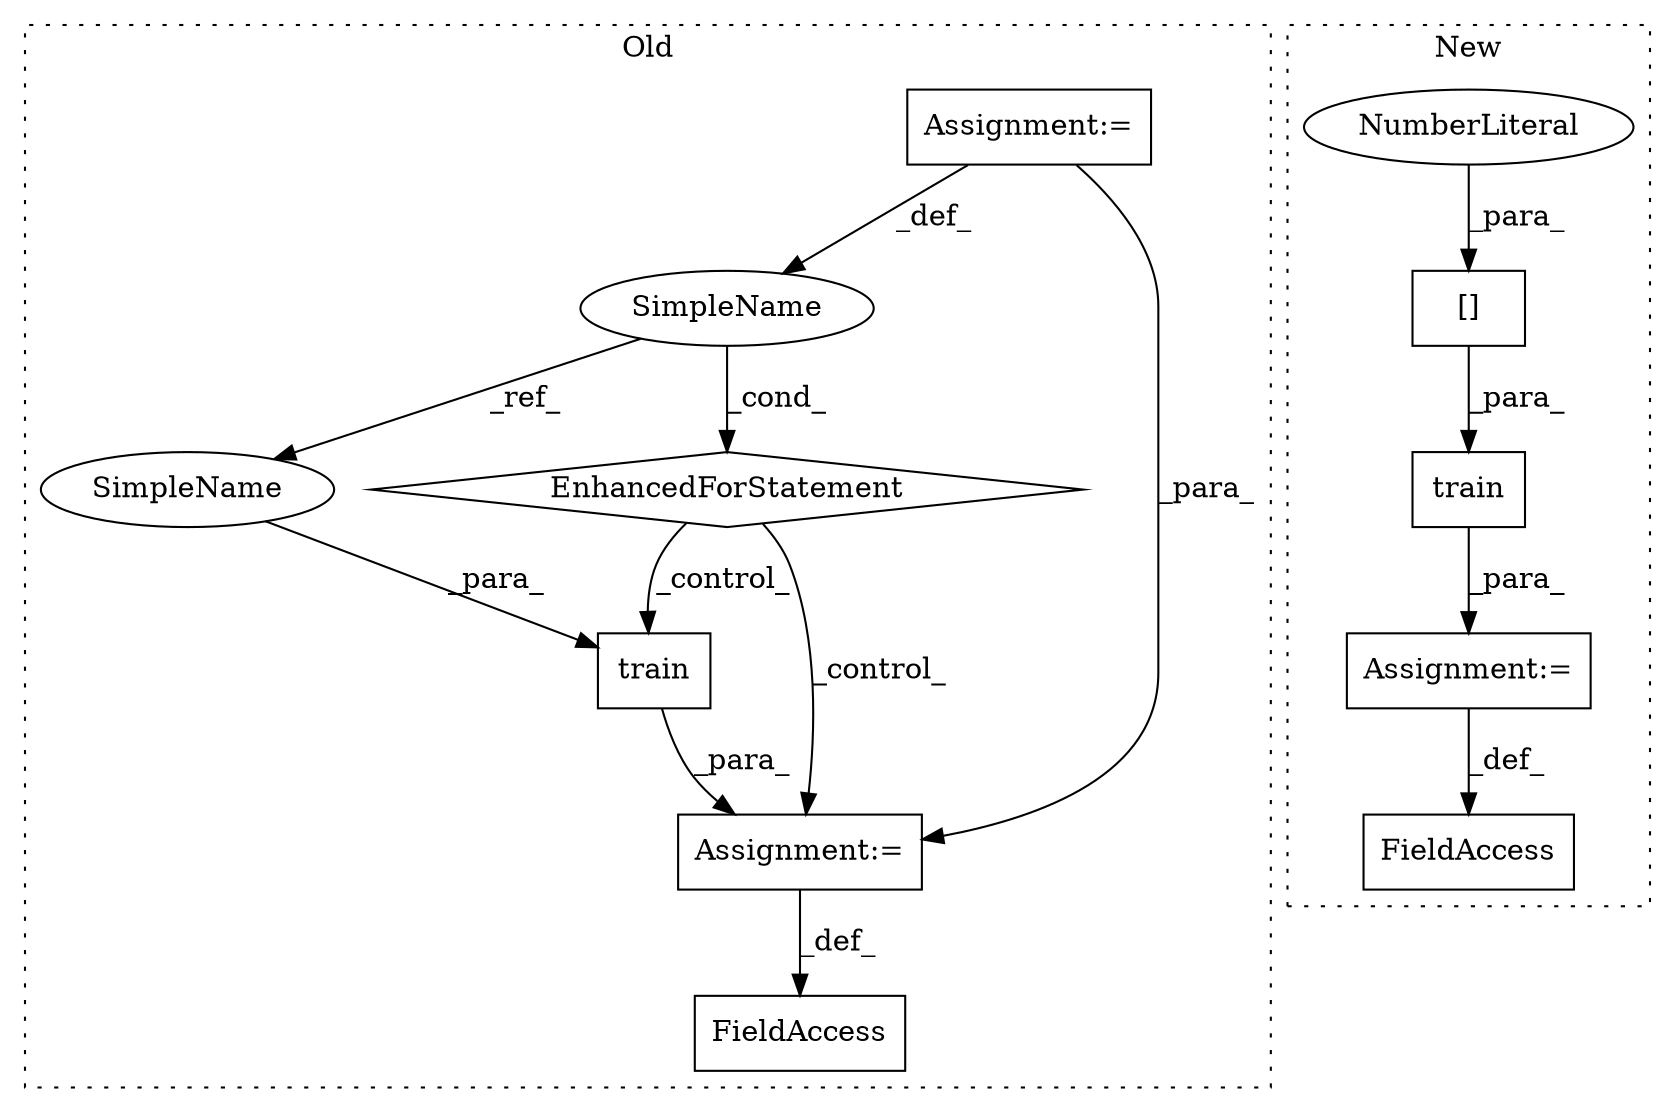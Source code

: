 digraph G {
subgraph cluster0 {
1 [label="train" a="32" s="4028,4044" l="6,1" shape="box"];
4 [label="EnhancedForStatement" a="70" s="3896,4003" l="77,2" shape="diamond"];
5 [label="FieldAccess" a="22" s="4017" l="10" shape="box"];
6 [label="SimpleName" a="42" s="3977" l="6" shape="ellipse"];
7 [label="Assignment:=" a="7" s="3896,4003" l="77,2" shape="box"];
8 [label="Assignment:=" a="7" s="4027" l="1" shape="box"];
12 [label="SimpleName" a="42" s="4038" l="6" shape="ellipse"];
label = "Old";
style="dotted";
}
subgraph cluster1 {
2 [label="[]" a="2" s="3920,3929" l="8,1" shape="box"];
3 [label="NumberLiteral" a="34" s="3928" l="1" shape="ellipse"];
9 [label="train" a="32" s="3906,3930" l="6,1" shape="box"];
10 [label="FieldAccess" a="22" s="3895" l="10" shape="box"];
11 [label="Assignment:=" a="7" s="3905" l="1" shape="box"];
label = "New";
style="dotted";
}
1 -> 8 [label="_para_"];
2 -> 9 [label="_para_"];
3 -> 2 [label="_para_"];
4 -> 8 [label="_control_"];
4 -> 1 [label="_control_"];
6 -> 12 [label="_ref_"];
6 -> 4 [label="_cond_"];
7 -> 6 [label="_def_"];
7 -> 8 [label="_para_"];
8 -> 5 [label="_def_"];
9 -> 11 [label="_para_"];
11 -> 10 [label="_def_"];
12 -> 1 [label="_para_"];
}